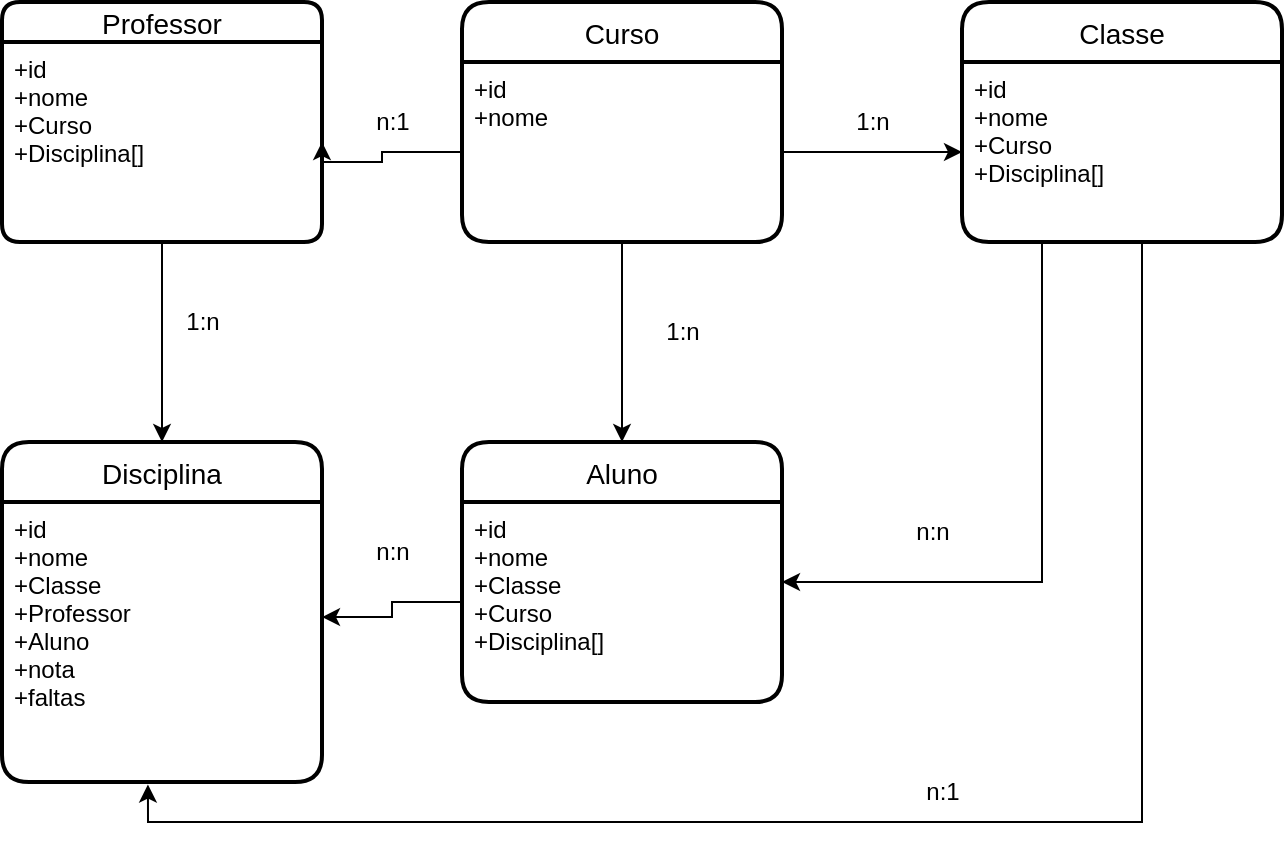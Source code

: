 <mxfile version="20.8.23" type="github">
  <diagram id="R2lEEEUBdFMjLlhIrx00" name="Page-1">
    <mxGraphModel dx="874" dy="444" grid="1" gridSize="10" guides="1" tooltips="1" connect="1" arrows="1" fold="1" page="1" pageScale="1" pageWidth="850" pageHeight="1100" math="0" shadow="0" extFonts="Permanent Marker^https://fonts.googleapis.com/css?family=Permanent+Marker">
      <root>
        <mxCell id="0" />
        <mxCell id="1" parent="0" />
        <mxCell id="wyVhDPVMq1cf9gof0Q1h-4" value="Professor" style="swimlane;childLayout=stackLayout;horizontal=1;startSize=20;horizontalStack=0;rounded=1;fontSize=14;fontStyle=0;strokeWidth=2;resizeParent=0;resizeLast=1;shadow=0;dashed=0;align=center;" parent="1" vertex="1">
          <mxGeometry x="150" y="120" width="160" height="120" as="geometry" />
        </mxCell>
        <mxCell id="wyVhDPVMq1cf9gof0Q1h-5" value="+id&#xa;+nome&#xa;+Curso&#xa;+Disciplina[]" style="align=left;strokeColor=none;fillColor=none;spacingLeft=4;fontSize=12;verticalAlign=top;resizable=0;rotatable=0;part=1;" parent="wyVhDPVMq1cf9gof0Q1h-4" vertex="1">
          <mxGeometry y="20" width="160" height="100" as="geometry" />
        </mxCell>
        <mxCell id="wyVhDPVMq1cf9gof0Q1h-6" value="Classe" style="swimlane;childLayout=stackLayout;horizontal=1;startSize=30;horizontalStack=0;rounded=1;fontSize=14;fontStyle=0;strokeWidth=2;resizeParent=0;resizeLast=1;shadow=0;dashed=0;align=center;" parent="1" vertex="1">
          <mxGeometry x="630" y="120" width="160" height="120" as="geometry" />
        </mxCell>
        <mxCell id="wyVhDPVMq1cf9gof0Q1h-7" value="+id&#xa;+nome&#xa;+Curso&#xa;+Disciplina[]" style="align=left;strokeColor=none;fillColor=none;spacingLeft=4;fontSize=12;verticalAlign=top;resizable=0;rotatable=0;part=1;" parent="wyVhDPVMq1cf9gof0Q1h-6" vertex="1">
          <mxGeometry y="30" width="160" height="90" as="geometry" />
        </mxCell>
        <mxCell id="wyVhDPVMq1cf9gof0Q1h-8" value="Disciplina" style="swimlane;childLayout=stackLayout;horizontal=1;startSize=30;horizontalStack=0;rounded=1;fontSize=14;fontStyle=0;strokeWidth=2;resizeParent=0;resizeLast=1;shadow=0;dashed=0;align=center;" parent="1" vertex="1">
          <mxGeometry x="150" y="340" width="160" height="170" as="geometry" />
        </mxCell>
        <mxCell id="wyVhDPVMq1cf9gof0Q1h-31" value="+id&#xa;+nome&#xa;+Classe&#xa;+Professor&#xa;+Aluno&#xa;+nota&#xa;+faltas" style="align=left;strokeColor=none;fillColor=none;spacingLeft=4;fontSize=12;verticalAlign=top;resizable=0;rotatable=0;part=1;" parent="wyVhDPVMq1cf9gof0Q1h-8" vertex="1">
          <mxGeometry y="30" width="160" height="140" as="geometry" />
        </mxCell>
        <mxCell id="wyVhDPVMq1cf9gof0Q1h-10" value="Aluno" style="swimlane;childLayout=stackLayout;horizontal=1;startSize=30;horizontalStack=0;rounded=1;fontSize=14;fontStyle=0;strokeWidth=2;resizeParent=0;resizeLast=1;shadow=0;dashed=0;align=center;" parent="1" vertex="1">
          <mxGeometry x="380" y="340" width="160" height="130" as="geometry" />
        </mxCell>
        <mxCell id="wyVhDPVMq1cf9gof0Q1h-11" value="+id&#xa;+nome&#xa;+Classe&#xa;+Curso&#xa;+Disciplina[]" style="align=left;strokeColor=none;fillColor=none;spacingLeft=4;fontSize=12;verticalAlign=top;resizable=0;rotatable=0;part=1;" parent="wyVhDPVMq1cf9gof0Q1h-10" vertex="1">
          <mxGeometry y="30" width="160" height="100" as="geometry" />
        </mxCell>
        <mxCell id="wyVhDPVMq1cf9gof0Q1h-15" value="Curso" style="swimlane;childLayout=stackLayout;horizontal=1;startSize=30;horizontalStack=0;rounded=1;fontSize=14;fontStyle=0;strokeWidth=2;resizeParent=0;resizeLast=1;shadow=0;dashed=0;align=center;" parent="1" vertex="1">
          <mxGeometry x="380" y="120" width="160" height="120" as="geometry" />
        </mxCell>
        <mxCell id="wyVhDPVMq1cf9gof0Q1h-16" value="+id&#xa;+nome" style="align=left;strokeColor=none;fillColor=none;spacingLeft=4;fontSize=12;verticalAlign=top;resizable=0;rotatable=0;part=1;" parent="wyVhDPVMq1cf9gof0Q1h-15" vertex="1">
          <mxGeometry y="30" width="160" height="90" as="geometry" />
        </mxCell>
        <mxCell id="wyVhDPVMq1cf9gof0Q1h-30" style="edgeStyle=orthogonalEdgeStyle;rounded=0;orthogonalLoop=1;jettySize=auto;html=1;" parent="1" source="wyVhDPVMq1cf9gof0Q1h-5" target="wyVhDPVMq1cf9gof0Q1h-8" edge="1">
          <mxGeometry relative="1" as="geometry" />
        </mxCell>
        <mxCell id="wyVhDPVMq1cf9gof0Q1h-34" style="edgeStyle=orthogonalEdgeStyle;rounded=0;orthogonalLoop=1;jettySize=auto;html=1;entryX=1;entryY=0.411;entryDx=0;entryDy=0;entryPerimeter=0;" parent="1" source="wyVhDPVMq1cf9gof0Q1h-11" target="wyVhDPVMq1cf9gof0Q1h-31" edge="1">
          <mxGeometry relative="1" as="geometry" />
        </mxCell>
        <mxCell id="g5BdCVix2He69lDZfCda-3" style="edgeStyle=orthogonalEdgeStyle;rounded=0;orthogonalLoop=1;jettySize=auto;html=1;entryX=0.456;entryY=1.009;entryDx=0;entryDy=0;entryPerimeter=0;" edge="1" parent="1" source="wyVhDPVMq1cf9gof0Q1h-7" target="wyVhDPVMq1cf9gof0Q1h-31">
          <mxGeometry relative="1" as="geometry">
            <Array as="points">
              <mxPoint x="720" y="530" />
              <mxPoint x="223" y="530" />
            </Array>
          </mxGeometry>
        </mxCell>
        <mxCell id="g5BdCVix2He69lDZfCda-6" style="edgeStyle=orthogonalEdgeStyle;rounded=0;orthogonalLoop=1;jettySize=auto;html=1;entryX=0;entryY=0.5;entryDx=0;entryDy=0;" edge="1" parent="1" source="wyVhDPVMq1cf9gof0Q1h-16" target="wyVhDPVMq1cf9gof0Q1h-7">
          <mxGeometry relative="1" as="geometry">
            <Array as="points">
              <mxPoint x="560" y="195" />
              <mxPoint x="560" y="195" />
            </Array>
          </mxGeometry>
        </mxCell>
        <mxCell id="g5BdCVix2He69lDZfCda-7" style="edgeStyle=orthogonalEdgeStyle;rounded=0;orthogonalLoop=1;jettySize=auto;html=1;entryX=1;entryY=0.5;entryDx=0;entryDy=0;" edge="1" parent="1" source="wyVhDPVMq1cf9gof0Q1h-16" target="wyVhDPVMq1cf9gof0Q1h-5">
          <mxGeometry relative="1" as="geometry">
            <Array as="points">
              <mxPoint x="340" y="195" />
              <mxPoint x="340" y="200" />
              <mxPoint x="310" y="200" />
            </Array>
          </mxGeometry>
        </mxCell>
        <mxCell id="g5BdCVix2He69lDZfCda-8" style="edgeStyle=orthogonalEdgeStyle;rounded=0;orthogonalLoop=1;jettySize=auto;html=1;" edge="1" parent="1" source="wyVhDPVMq1cf9gof0Q1h-16" target="wyVhDPVMq1cf9gof0Q1h-10">
          <mxGeometry relative="1" as="geometry" />
        </mxCell>
        <mxCell id="g5BdCVix2He69lDZfCda-9" style="edgeStyle=orthogonalEdgeStyle;rounded=0;orthogonalLoop=1;jettySize=auto;html=1;exitX=0.25;exitY=1;exitDx=0;exitDy=0;" edge="1" parent="1" source="wyVhDPVMq1cf9gof0Q1h-7" target="wyVhDPVMq1cf9gof0Q1h-11">
          <mxGeometry relative="1" as="geometry">
            <Array as="points">
              <mxPoint x="670" y="410" />
            </Array>
          </mxGeometry>
        </mxCell>
        <mxCell id="g5BdCVix2He69lDZfCda-11" value="1:n" style="text;html=1;align=center;verticalAlign=middle;resizable=0;points=[];autosize=1;strokeColor=none;fillColor=none;" vertex="1" parent="1">
          <mxGeometry x="565" y="165" width="40" height="30" as="geometry" />
        </mxCell>
        <mxCell id="g5BdCVix2He69lDZfCda-12" value="n:1" style="text;html=1;align=center;verticalAlign=middle;resizable=0;points=[];autosize=1;strokeColor=none;fillColor=none;" vertex="1" parent="1">
          <mxGeometry x="325" y="165" width="40" height="30" as="geometry" />
        </mxCell>
        <mxCell id="g5BdCVix2He69lDZfCda-13" value="1:n" style="text;html=1;align=center;verticalAlign=middle;resizable=0;points=[];autosize=1;strokeColor=none;fillColor=none;" vertex="1" parent="1">
          <mxGeometry x="230" y="265" width="40" height="30" as="geometry" />
        </mxCell>
        <mxCell id="g5BdCVix2He69lDZfCda-14" value="1:n" style="text;html=1;align=center;verticalAlign=middle;resizable=0;points=[];autosize=1;strokeColor=none;fillColor=none;" vertex="1" parent="1">
          <mxGeometry x="470" y="270" width="40" height="30" as="geometry" />
        </mxCell>
        <mxCell id="g5BdCVix2He69lDZfCda-15" value="n:1" style="text;html=1;align=center;verticalAlign=middle;resizable=0;points=[];autosize=1;strokeColor=none;fillColor=none;" vertex="1" parent="1">
          <mxGeometry x="600" y="500" width="40" height="30" as="geometry" />
        </mxCell>
        <mxCell id="g5BdCVix2He69lDZfCda-16" value="n:n" style="text;html=1;align=center;verticalAlign=middle;resizable=0;points=[];autosize=1;strokeColor=none;fillColor=none;" vertex="1" parent="1">
          <mxGeometry x="325" y="380" width="40" height="30" as="geometry" />
        </mxCell>
        <mxCell id="g5BdCVix2He69lDZfCda-17" value="n:n" style="text;html=1;align=center;verticalAlign=middle;resizable=0;points=[];autosize=1;strokeColor=none;fillColor=none;" vertex="1" parent="1">
          <mxGeometry x="595" y="370" width="40" height="30" as="geometry" />
        </mxCell>
      </root>
    </mxGraphModel>
  </diagram>
</mxfile>
